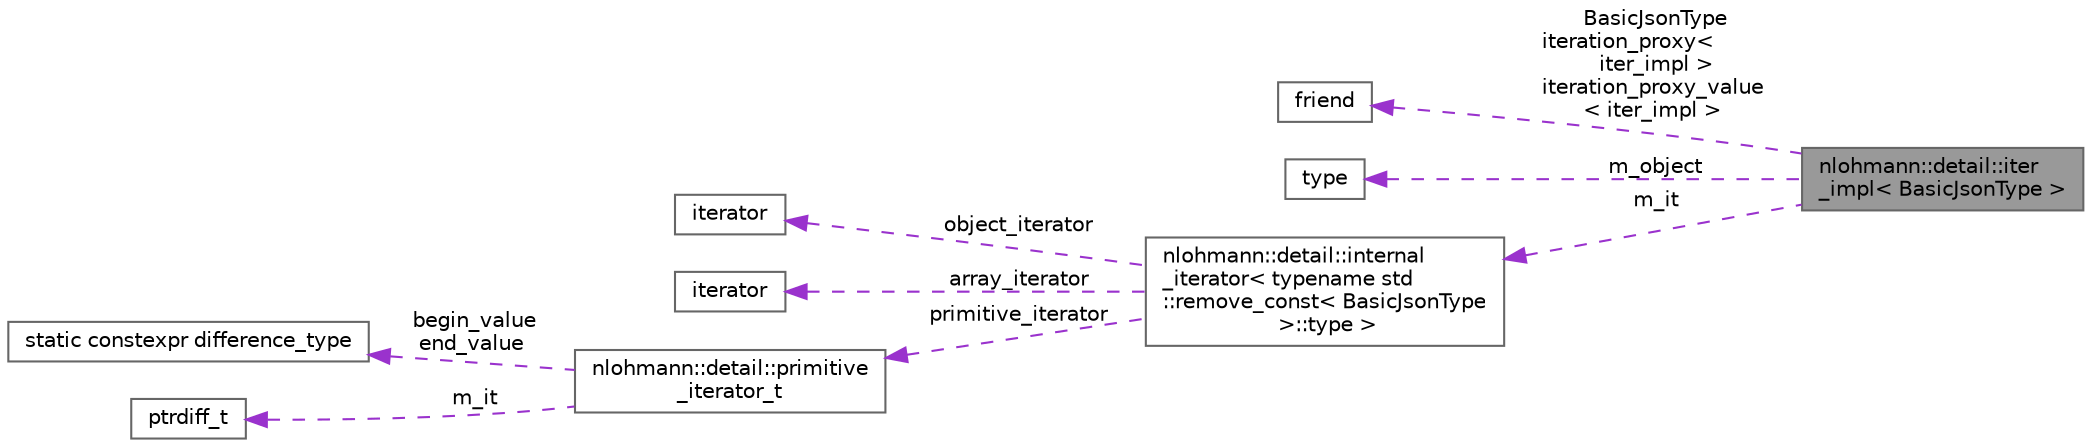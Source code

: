 digraph "nlohmann::detail::iter_impl&lt; BasicJsonType &gt;"
{
 // LATEX_PDF_SIZE
  bgcolor="transparent";
  edge [fontname=Helvetica,fontsize=10,labelfontname=Helvetica,labelfontsize=10];
  node [fontname=Helvetica,fontsize=10,shape=box,height=0.2,width=0.4];
  rankdir="LR";
  Node1 [label="nlohmann::detail::iter\l_impl\< BasicJsonType \>",height=0.2,width=0.4,color="gray40", fillcolor="grey60", style="filled", fontcolor="black",tooltip="a template for a bidirectional iterator for the basic_json class This class implements a both iterato..."];
  Node2 -> Node1 [dir="back",color="darkorchid3",style="dashed",label=" BasicJsonType\niteration_proxy\<\l iter_impl \>\niteration_proxy_value\l\< iter_impl \>" ];
  Node2 [label="friend",height=0.2,width=0.4,color="gray40", fillcolor="white", style="filled",tooltip=" "];
  Node3 -> Node1 [dir="back",color="darkorchid3",style="dashed",label=" m_object" ];
  Node3 [label="type",height=0.2,width=0.4,color="gray40", fillcolor="white", style="filled",tooltip=" "];
  Node4 -> Node1 [dir="back",color="darkorchid3",style="dashed",label=" m_it" ];
  Node4 [label="nlohmann::detail::internal\l_iterator\< typename std\l::remove_const\< BasicJsonType\l \>::type \>",height=0.2,width=0.4,color="gray40", fillcolor="white", style="filled",URL="$a00477.html#a00477",tooltip=" "];
  Node5 -> Node4 [dir="back",color="darkorchid3",style="dashed",label=" object_iterator" ];
  Node5 [label="iterator",height=0.2,width=0.4,color="gray40", fillcolor="white", style="filled",tooltip=" "];
  Node6 -> Node4 [dir="back",color="darkorchid3",style="dashed",label=" array_iterator" ];
  Node6 [label="iterator",height=0.2,width=0.4,color="gray40", fillcolor="white", style="filled",tooltip=" "];
  Node7 -> Node4 [dir="back",color="darkorchid3",style="dashed",label=" primitive_iterator" ];
  Node7 [label="nlohmann::detail::primitive\l_iterator_t",height=0.2,width=0.4,color="gray40", fillcolor="white", style="filled",URL="$a02003.html",tooltip=" "];
  Node8 -> Node7 [dir="back",color="darkorchid3",style="dashed",label=" begin_value\nend_value" ];
  Node8 [label="static constexpr difference_type",height=0.2,width=0.4,color="gray40", fillcolor="white", style="filled",tooltip=" "];
  Node9 -> Node7 [dir="back",color="darkorchid3",style="dashed",label=" m_it" ];
  Node9 [label="ptrdiff_t",height=0.2,width=0.4,color="gray40", fillcolor="white", style="filled",tooltip=" "];
}
